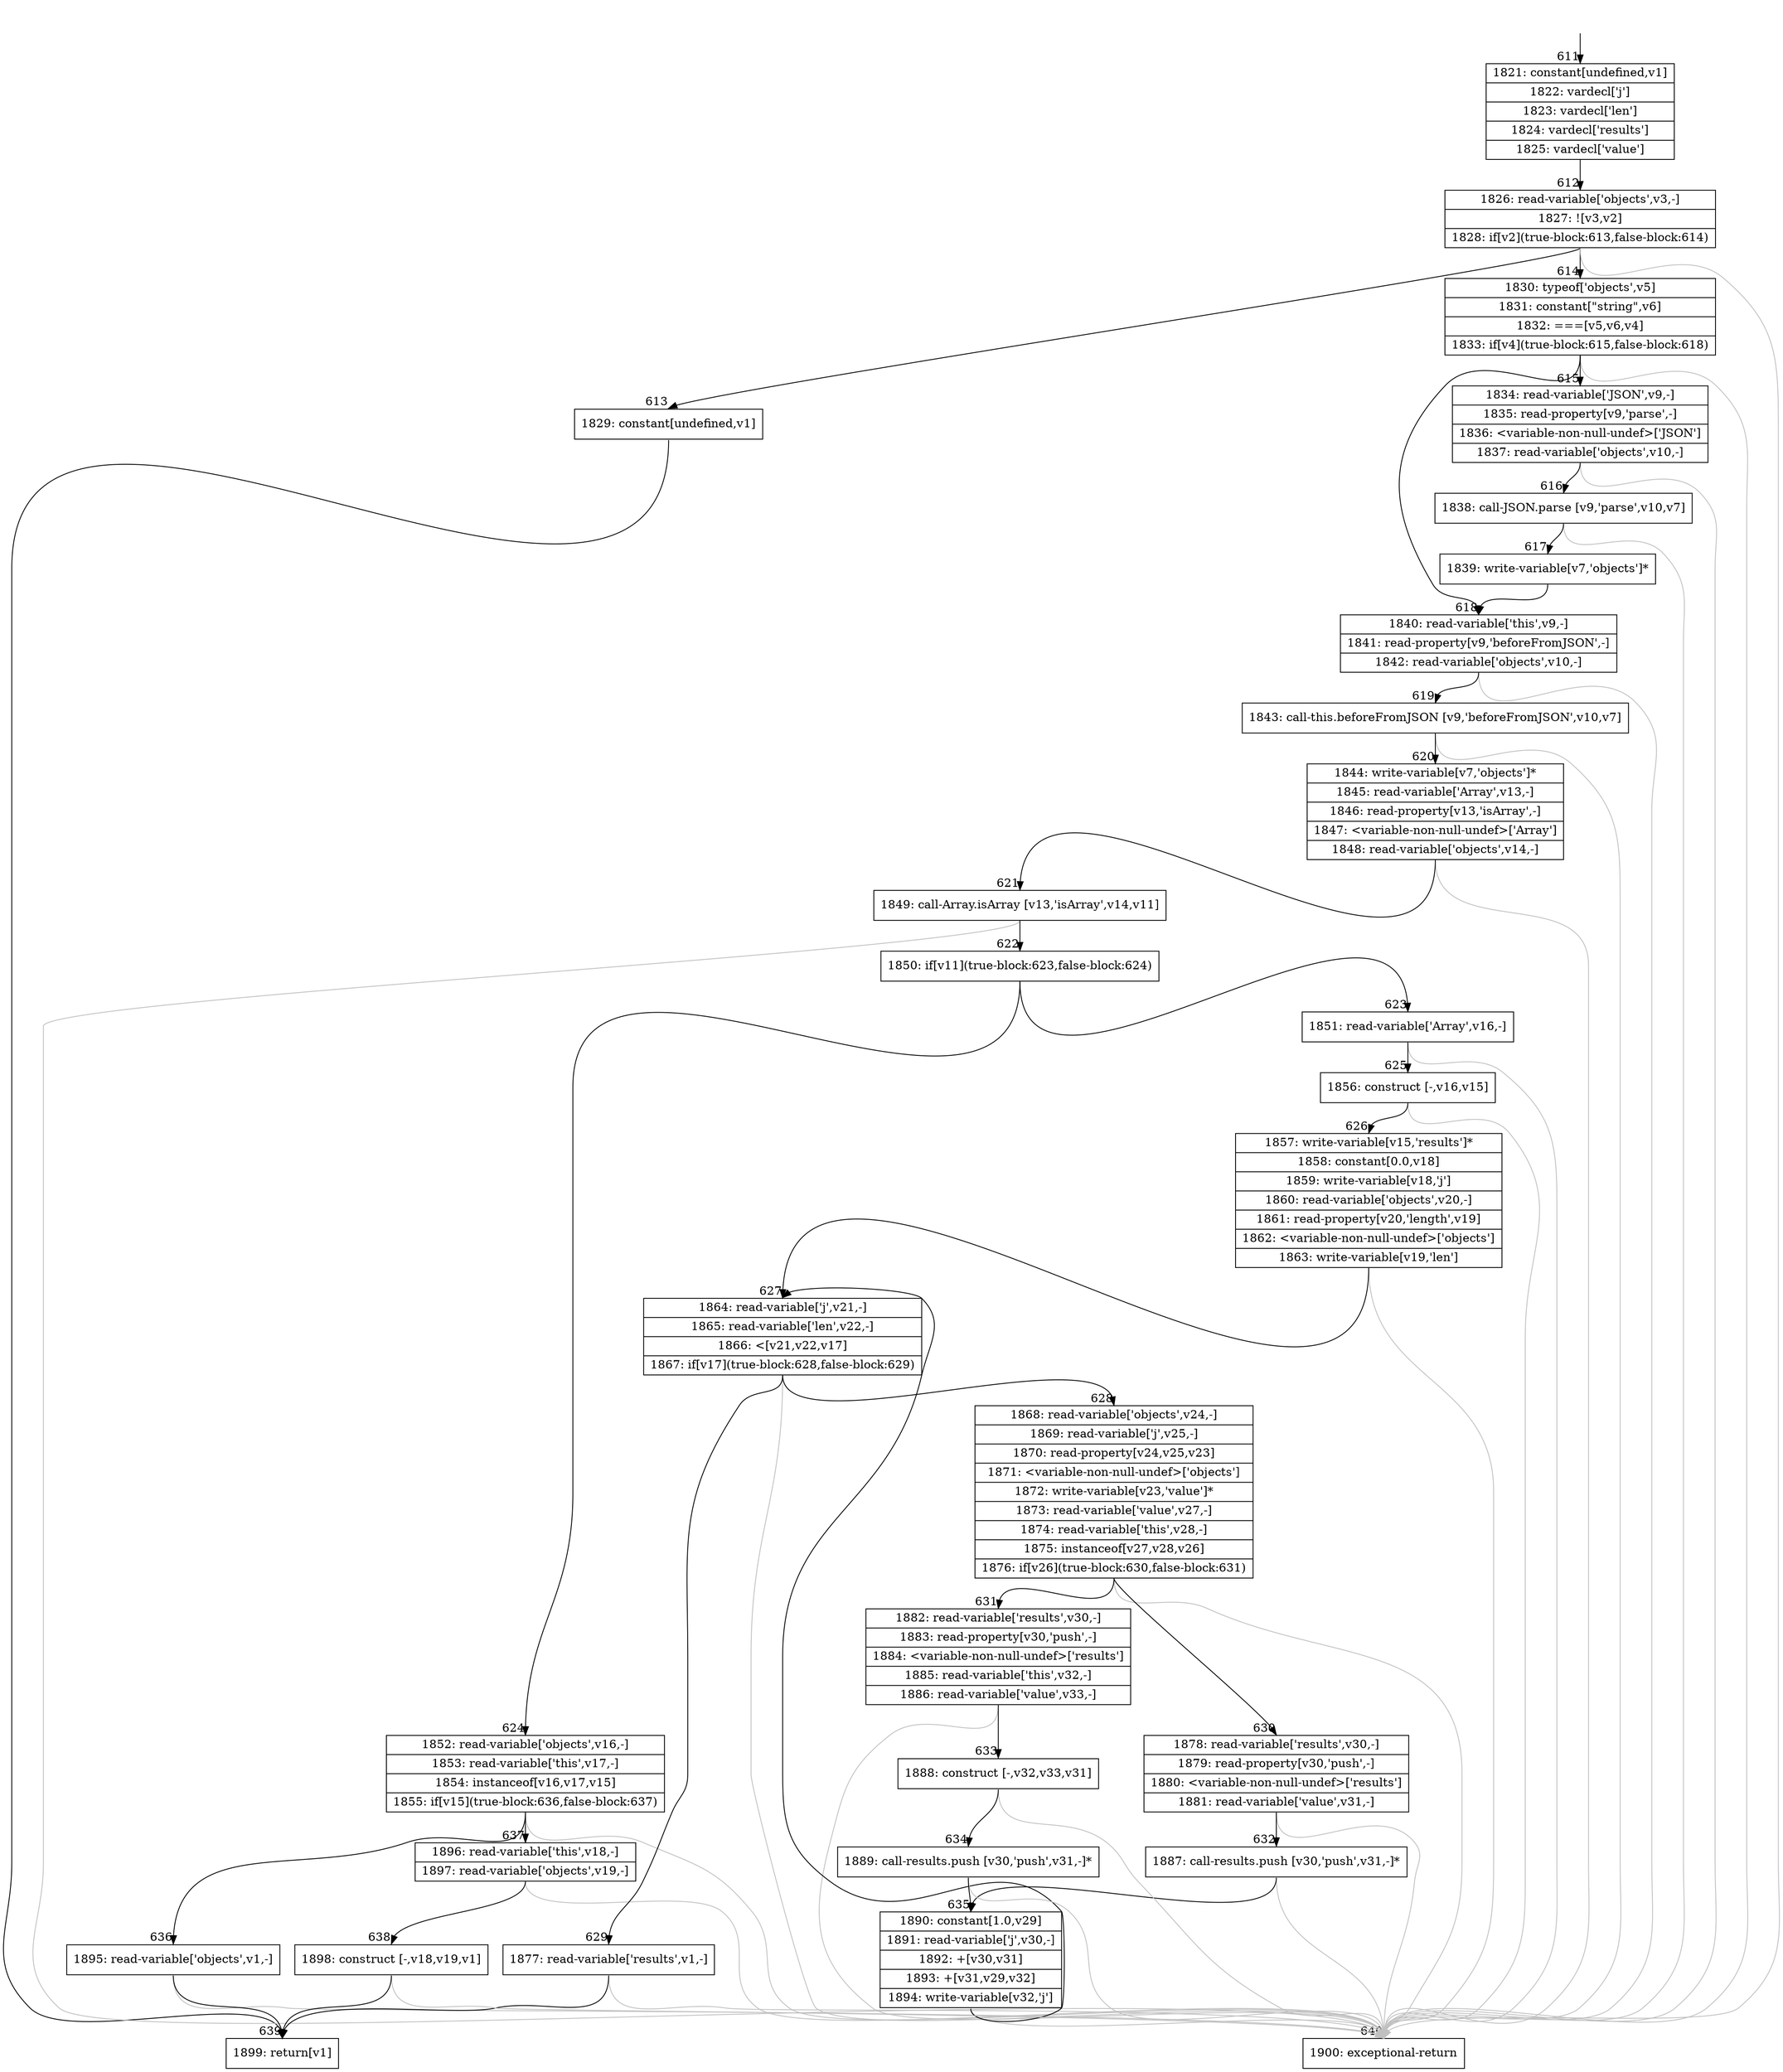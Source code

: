 digraph {
rankdir="TD"
BB_entry56[shape=none,label=""];
BB_entry56 -> BB611 [tailport=s, headport=n, headlabel="    611"]
BB611 [shape=record label="{1821: constant[undefined,v1]|1822: vardecl['j']|1823: vardecl['len']|1824: vardecl['results']|1825: vardecl['value']}" ] 
BB611 -> BB612 [tailport=s, headport=n, headlabel="      612"]
BB612 [shape=record label="{1826: read-variable['objects',v3,-]|1827: ![v3,v2]|1828: if[v2](true-block:613,false-block:614)}" ] 
BB612 -> BB613 [tailport=s, headport=n, headlabel="      613"]
BB612 -> BB614 [tailport=s, headport=n, headlabel="      614"]
BB612 -> BB640 [tailport=s, headport=n, color=gray, headlabel="      640"]
BB613 [shape=record label="{1829: constant[undefined,v1]}" ] 
BB613 -> BB639 [tailport=s, headport=n, headlabel="      639"]
BB614 [shape=record label="{1830: typeof['objects',v5]|1831: constant[\"string\",v6]|1832: ===[v5,v6,v4]|1833: if[v4](true-block:615,false-block:618)}" ] 
BB614 -> BB615 [tailport=s, headport=n, headlabel="      615"]
BB614 -> BB618 [tailport=s, headport=n, headlabel="      618"]
BB614 -> BB640 [tailport=s, headport=n, color=gray]
BB615 [shape=record label="{1834: read-variable['JSON',v9,-]|1835: read-property[v9,'parse',-]|1836: \<variable-non-null-undef\>['JSON']|1837: read-variable['objects',v10,-]}" ] 
BB615 -> BB616 [tailport=s, headport=n, headlabel="      616"]
BB615 -> BB640 [tailport=s, headport=n, color=gray]
BB616 [shape=record label="{1838: call-JSON.parse [v9,'parse',v10,v7]}" ] 
BB616 -> BB617 [tailport=s, headport=n, headlabel="      617"]
BB616 -> BB640 [tailport=s, headport=n, color=gray]
BB617 [shape=record label="{1839: write-variable[v7,'objects']*}" ] 
BB617 -> BB618 [tailport=s, headport=n]
BB618 [shape=record label="{1840: read-variable['this',v9,-]|1841: read-property[v9,'beforeFromJSON',-]|1842: read-variable['objects',v10,-]}" ] 
BB618 -> BB619 [tailport=s, headport=n, headlabel="      619"]
BB618 -> BB640 [tailport=s, headport=n, color=gray]
BB619 [shape=record label="{1843: call-this.beforeFromJSON [v9,'beforeFromJSON',v10,v7]}" ] 
BB619 -> BB620 [tailport=s, headport=n, headlabel="      620"]
BB619 -> BB640 [tailport=s, headport=n, color=gray]
BB620 [shape=record label="{1844: write-variable[v7,'objects']*|1845: read-variable['Array',v13,-]|1846: read-property[v13,'isArray',-]|1847: \<variable-non-null-undef\>['Array']|1848: read-variable['objects',v14,-]}" ] 
BB620 -> BB621 [tailport=s, headport=n, headlabel="      621"]
BB620 -> BB640 [tailport=s, headport=n, color=gray]
BB621 [shape=record label="{1849: call-Array.isArray [v13,'isArray',v14,v11]}" ] 
BB621 -> BB622 [tailport=s, headport=n, headlabel="      622"]
BB621 -> BB640 [tailport=s, headport=n, color=gray]
BB622 [shape=record label="{1850: if[v11](true-block:623,false-block:624)}" ] 
BB622 -> BB623 [tailport=s, headport=n, headlabel="      623"]
BB622 -> BB624 [tailport=s, headport=n, headlabel="      624"]
BB623 [shape=record label="{1851: read-variable['Array',v16,-]}" ] 
BB623 -> BB625 [tailport=s, headport=n, headlabel="      625"]
BB623 -> BB640 [tailport=s, headport=n, color=gray]
BB624 [shape=record label="{1852: read-variable['objects',v16,-]|1853: read-variable['this',v17,-]|1854: instanceof[v16,v17,v15]|1855: if[v15](true-block:636,false-block:637)}" ] 
BB624 -> BB636 [tailport=s, headport=n, headlabel="      636"]
BB624 -> BB637 [tailport=s, headport=n, headlabel="      637"]
BB624 -> BB640 [tailport=s, headport=n, color=gray]
BB625 [shape=record label="{1856: construct [-,v16,v15]}" ] 
BB625 -> BB626 [tailport=s, headport=n, headlabel="      626"]
BB625 -> BB640 [tailport=s, headport=n, color=gray]
BB626 [shape=record label="{1857: write-variable[v15,'results']*|1858: constant[0.0,v18]|1859: write-variable[v18,'j']|1860: read-variable['objects',v20,-]|1861: read-property[v20,'length',v19]|1862: \<variable-non-null-undef\>['objects']|1863: write-variable[v19,'len']}" ] 
BB626 -> BB627 [tailport=s, headport=n, headlabel="      627"]
BB626 -> BB640 [tailport=s, headport=n, color=gray]
BB627 [shape=record label="{1864: read-variable['j',v21,-]|1865: read-variable['len',v22,-]|1866: \<[v21,v22,v17]|1867: if[v17](true-block:628,false-block:629)}" ] 
BB627 -> BB628 [tailport=s, headport=n, headlabel="      628"]
BB627 -> BB629 [tailport=s, headport=n, headlabel="      629"]
BB627 -> BB640 [tailport=s, headport=n, color=gray]
BB628 [shape=record label="{1868: read-variable['objects',v24,-]|1869: read-variable['j',v25,-]|1870: read-property[v24,v25,v23]|1871: \<variable-non-null-undef\>['objects']|1872: write-variable[v23,'value']*|1873: read-variable['value',v27,-]|1874: read-variable['this',v28,-]|1875: instanceof[v27,v28,v26]|1876: if[v26](true-block:630,false-block:631)}" ] 
BB628 -> BB630 [tailport=s, headport=n, headlabel="      630"]
BB628 -> BB631 [tailport=s, headport=n, headlabel="      631"]
BB628 -> BB640 [tailport=s, headport=n, color=gray]
BB629 [shape=record label="{1877: read-variable['results',v1,-]}" ] 
BB629 -> BB639 [tailport=s, headport=n]
BB629 -> BB640 [tailport=s, headport=n, color=gray]
BB630 [shape=record label="{1878: read-variable['results',v30,-]|1879: read-property[v30,'push',-]|1880: \<variable-non-null-undef\>['results']|1881: read-variable['value',v31,-]}" ] 
BB630 -> BB632 [tailport=s, headport=n, headlabel="      632"]
BB630 -> BB640 [tailport=s, headport=n, color=gray]
BB631 [shape=record label="{1882: read-variable['results',v30,-]|1883: read-property[v30,'push',-]|1884: \<variable-non-null-undef\>['results']|1885: read-variable['this',v32,-]|1886: read-variable['value',v33,-]}" ] 
BB631 -> BB633 [tailport=s, headport=n, headlabel="      633"]
BB631 -> BB640 [tailport=s, headport=n, color=gray]
BB632 [shape=record label="{1887: call-results.push [v30,'push',v31,-]*}" ] 
BB632 -> BB635 [tailport=s, headport=n, headlabel="      635"]
BB632 -> BB640 [tailport=s, headport=n, color=gray]
BB633 [shape=record label="{1888: construct [-,v32,v33,v31]}" ] 
BB633 -> BB634 [tailport=s, headport=n, headlabel="      634"]
BB633 -> BB640 [tailport=s, headport=n, color=gray]
BB634 [shape=record label="{1889: call-results.push [v30,'push',v31,-]*}" ] 
BB634 -> BB635 [tailport=s, headport=n]
BB634 -> BB640 [tailport=s, headport=n, color=gray]
BB635 [shape=record label="{1890: constant[1.0,v29]|1891: read-variable['j',v30,-]|1892: +[v30,v31]|1893: +[v31,v29,v32]|1894: write-variable[v32,'j']}" ] 
BB635 -> BB627 [tailport=s, headport=n]
BB635 -> BB640 [tailport=s, headport=n, color=gray]
BB636 [shape=record label="{1895: read-variable['objects',v1,-]}" ] 
BB636 -> BB639 [tailport=s, headport=n]
BB636 -> BB640 [tailport=s, headport=n, color=gray]
BB637 [shape=record label="{1896: read-variable['this',v18,-]|1897: read-variable['objects',v19,-]}" ] 
BB637 -> BB638 [tailport=s, headport=n, headlabel="      638"]
BB637 -> BB640 [tailport=s, headport=n, color=gray]
BB638 [shape=record label="{1898: construct [-,v18,v19,v1]}" ] 
BB638 -> BB639 [tailport=s, headport=n]
BB638 -> BB640 [tailport=s, headport=n, color=gray]
BB639 [shape=record label="{1899: return[v1]}" ] 
BB640 [shape=record label="{1900: exceptional-return}" ] 
//#$~ 529
}
